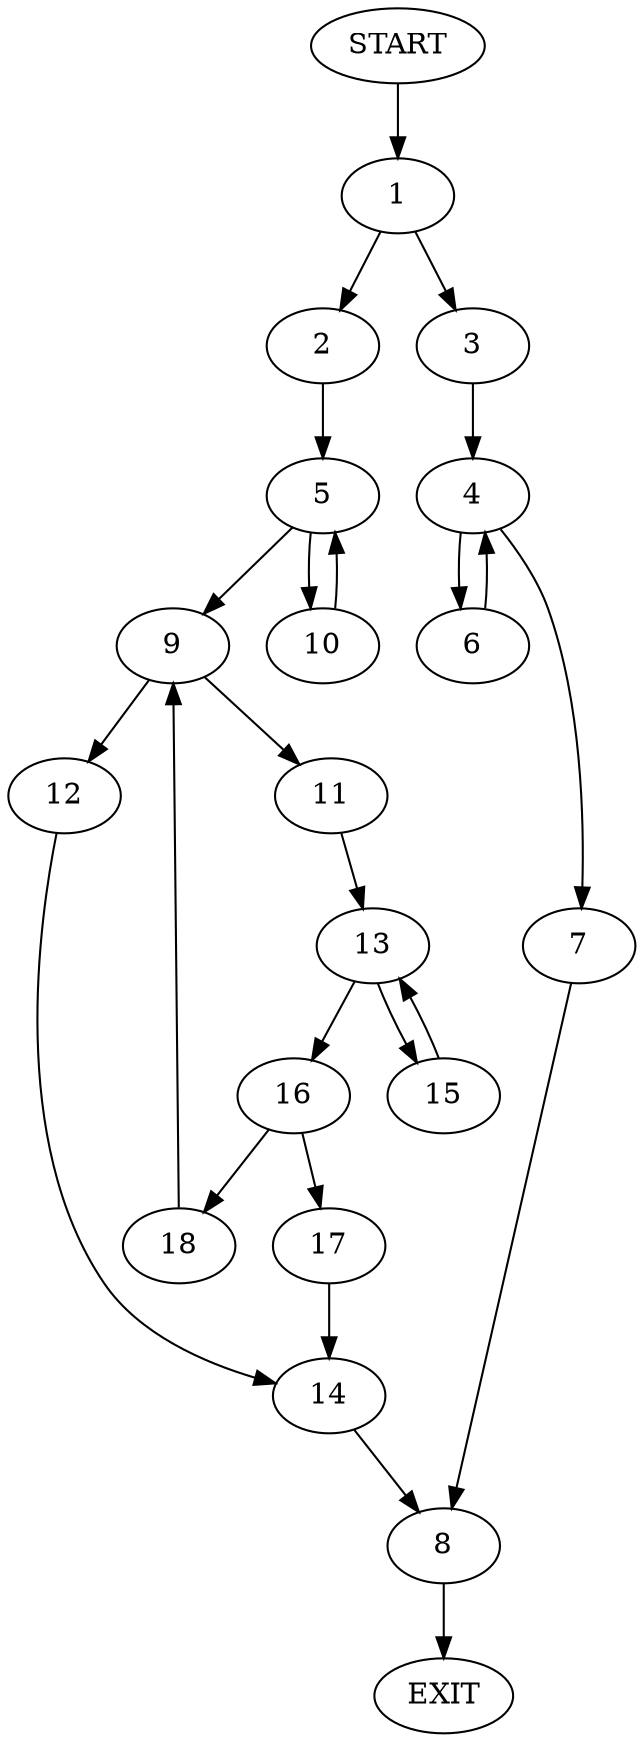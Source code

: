 digraph {
0 [label="START"]
19 [label="EXIT"]
0 -> 1
1 -> 2
1 -> 3
3 -> 4
2 -> 5
4 -> 6
4 -> 7
7 -> 8
6 -> 4
8 -> 19
5 -> 9
5 -> 10
10 -> 5
9 -> 11
9 -> 12
11 -> 13
12 -> 14
14 -> 8
13 -> 15
13 -> 16
16 -> 17
16 -> 18
15 -> 13
17 -> 14
18 -> 9
}
